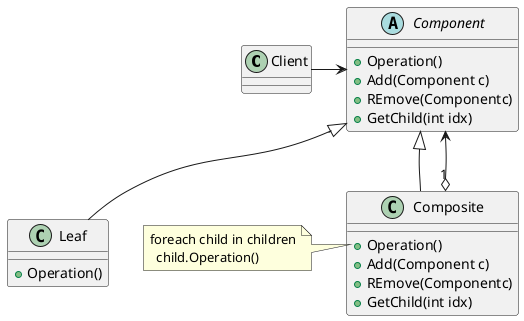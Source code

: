 @startuml

class Client
abstract class Component
class Leaf
class Composite

Client -right-> Component
Component <|-- Leaf
Component <|-- Composite
Composite "1" o--> Component

abstract class Component {
  +Operation()
  +Add(Component c)
  +REmove(Componentc)
  +GetChild(int idx)
}
class Leaf {
  +Operation()
}
class Composite {
  +Operation()
  +Add(Component c)
  +REmove(Componentc)
  +GetChild(int idx)
}

note left of Composite::"Operation"
  foreach child in children
    child.Operation()
end note
@enduml

